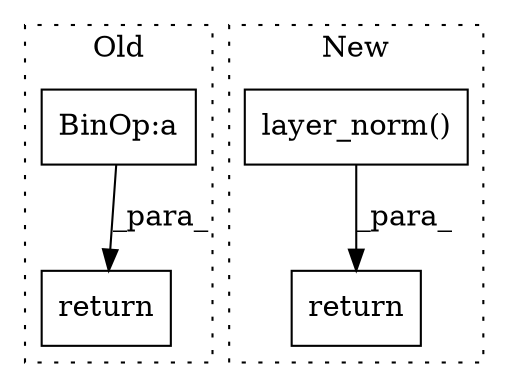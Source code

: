 digraph G {
subgraph cluster0 {
1 [label="return" a="93" s="506" l="7" shape="box"];
4 [label="BinOp:a" a="82" s="514" l="3" shape="box"];
label = "Old";
style="dotted";
}
subgraph cluster1 {
2 [label="layer_norm()" a="75" s="685,715" l="16,1" shape="box"];
3 [label="return" a="93" s="678" l="7" shape="box"];
label = "New";
style="dotted";
}
2 -> 3 [label="_para_"];
4 -> 1 [label="_para_"];
}